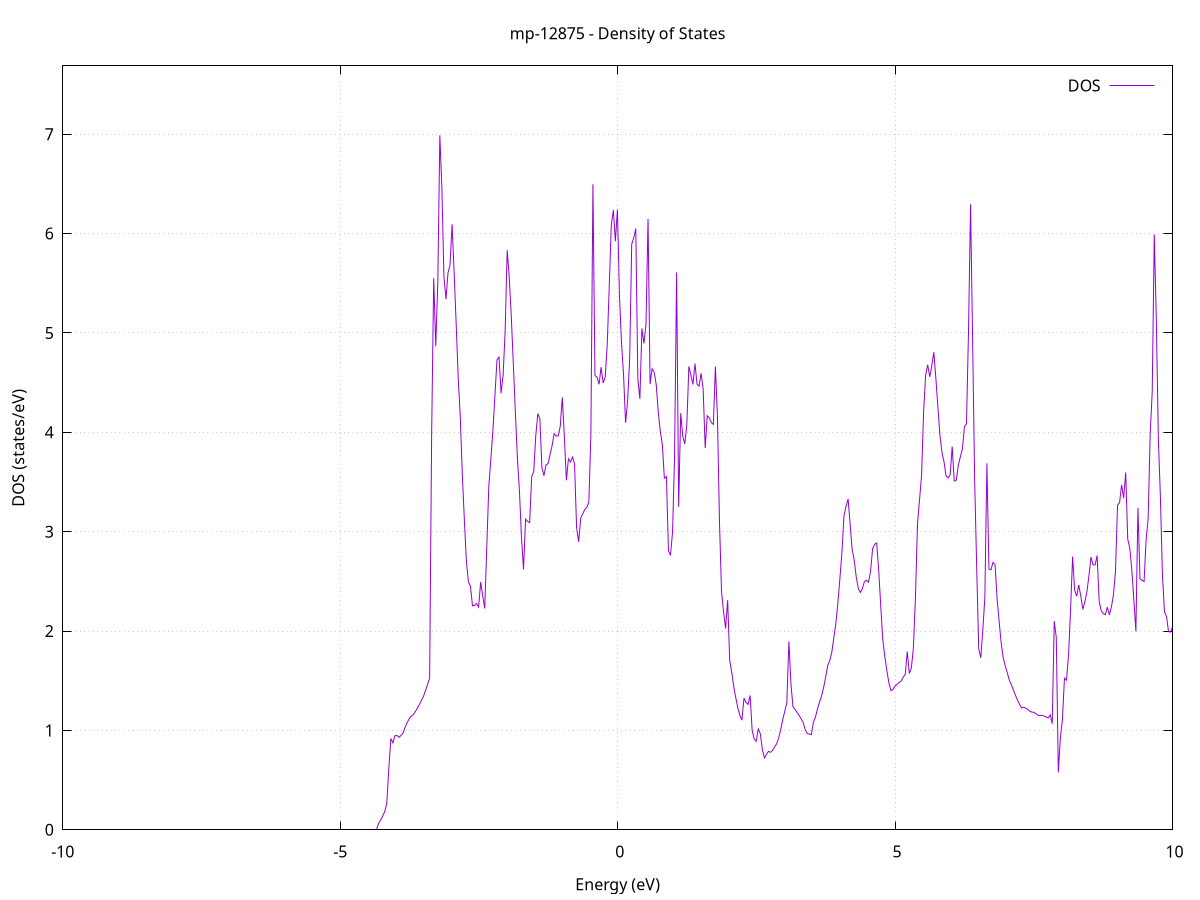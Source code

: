 set title 'mp-12875 - Density of States'
set xlabel 'Energy (eV)'
set ylabel 'DOS (states/eV)'
set grid
set xrange [-10:10]
set yrange [0:7.688]
set xzeroaxis lt -1
set terminal png size 800,600
set output 'mp-12875_dos_gnuplot.png'
plot '-' using 1:2 with lines title 'DOS'
-41.428600 0.000000
-41.391800 0.000000
-41.355100 0.000000
-41.318300 0.000000
-41.281500 0.000000
-41.244700 0.000000
-41.207900 0.000000
-41.171100 0.000000
-41.134300 0.000000
-41.097500 0.000000
-41.060700 0.000000
-41.024000 0.000000
-40.987200 0.000000
-40.950400 0.000000
-40.913600 0.000000
-40.876800 0.000000
-40.840000 0.000000
-40.803200 0.000000
-40.766400 0.000000
-40.729600 0.000000
-40.692900 0.000000
-40.656100 0.000000
-40.619300 0.000000
-40.582500 0.000000
-40.545700 0.000000
-40.508900 0.000000
-40.472100 0.000000
-40.435300 0.000000
-40.398500 0.000000
-40.361700 0.000000
-40.325000 0.000000
-40.288200 0.000000
-40.251400 0.000000
-40.214600 0.000000
-40.177800 0.000000
-40.141000 0.000000
-40.104200 0.000000
-40.067400 0.000000
-40.030600 0.000000
-39.993900 0.000000
-39.957100 0.000000
-39.920300 0.000000
-39.883500 0.000000
-39.846700 0.000000
-39.809900 0.000000
-39.773100 0.000000
-39.736300 0.000000
-39.699500 0.000000
-39.662800 0.000000
-39.626000 0.000000
-39.589200 0.000000
-39.552400 0.000000
-39.515600 0.000000
-39.478800 0.000000
-39.442000 0.000000
-39.405200 0.000000
-39.368400 0.000000
-39.331700 0.000000
-39.294900 0.000000
-39.258100 0.000000
-39.221300 0.000000
-39.184500 0.000000
-39.147700 0.000000
-39.110900 0.000000
-39.074100 0.000000
-39.037300 0.000000
-39.000600 0.000000
-38.963800 0.000000
-38.927000 0.000000
-38.890200 0.000000
-38.853400 0.000000
-38.816600 0.000000
-38.779800 0.000000
-38.743000 0.000000
-38.706200 0.000000
-38.669400 0.000000
-38.632700 0.000000
-38.595900 0.000000
-38.559100 0.000000
-38.522300 0.000000
-38.485500 0.000000
-38.448700 0.000000
-38.411900 0.000000
-38.375100 0.000000
-38.338300 0.000000
-38.301600 0.000000
-38.264800 0.000000
-38.228000 0.000000
-38.191200 0.000000
-38.154400 0.000000
-38.117600 0.000000
-38.080800 10.904700
-38.044000 10.904400
-38.007200 5.776800
-37.970500 5.776700
-37.933700 4.418200
-37.896900 38.296400
-37.860100 68.643000
-37.823300 76.030000
-37.786500 85.329800
-37.749700 6.053300
-37.712900 3.620000
-37.676100 3.620000
-37.639400 3.620000
-37.602600 4.024400
-37.565800 4.024400
-37.529000 4.024400
-37.492200 5.344200
-37.455400 5.344200
-37.418600 7.036100
-37.381800 9.952100
-37.345000 0.000000
-37.308200 0.000000
-37.271500 0.000000
-37.234700 0.000000
-37.197900 0.000000
-37.161100 0.000000
-37.124300 0.000000
-37.087500 0.000000
-37.050700 0.000000
-37.013900 0.000000
-36.977100 0.000000
-36.940400 0.000000
-36.903600 0.000000
-36.866800 0.000000
-36.830000 0.000000
-36.793200 0.000000
-36.756400 0.000000
-36.719600 0.000000
-36.682800 0.000000
-36.646000 0.000000
-36.609300 0.000000
-36.572500 0.000000
-36.535700 0.000000
-36.498900 0.000000
-36.462100 0.000000
-36.425300 0.000000
-36.388500 0.000000
-36.351700 0.000000
-36.314900 0.000000
-36.278200 0.000000
-36.241400 0.000000
-36.204600 0.000000
-36.167800 0.000000
-36.131000 0.000000
-36.094200 0.000000
-36.057400 0.000000
-36.020600 0.000000
-35.983800 0.000000
-35.947000 0.000000
-35.910300 0.000000
-35.873500 0.000000
-35.836700 0.000000
-35.799900 0.000000
-35.763100 0.000000
-35.726300 0.000000
-35.689500 0.000000
-35.652700 0.000000
-35.615900 0.000000
-35.579200 0.000000
-35.542400 0.000000
-35.505600 0.000000
-35.468800 0.000000
-35.432000 0.000000
-35.395200 0.000000
-35.358400 0.000000
-35.321600 0.000000
-35.284800 0.000000
-35.248100 0.000000
-35.211300 0.000000
-35.174500 0.000000
-35.137700 0.000000
-35.100900 0.000000
-35.064100 0.000000
-35.027300 0.000000
-34.990500 0.000000
-34.953700 0.000000
-34.917000 0.000000
-34.880200 0.000000
-34.843400 0.000000
-34.806600 0.000000
-34.769800 0.000000
-34.733000 0.000000
-34.696200 0.000000
-34.659400 0.000000
-34.622600 0.000000
-34.585800 0.000000
-34.549100 0.000000
-34.512300 0.000000
-34.475500 0.000000
-34.438700 0.000000
-34.401900 0.000000
-34.365100 0.000000
-34.328300 0.000000
-34.291500 0.000000
-34.254700 0.000000
-34.218000 0.000000
-34.181200 0.000000
-34.144400 0.000000
-34.107600 0.000000
-34.070800 0.000000
-34.034000 0.000000
-33.997200 0.000000
-33.960400 0.000000
-33.923600 0.000000
-33.886900 0.000000
-33.850100 0.000000
-33.813300 0.000000
-33.776500 0.000000
-33.739700 0.000000
-33.702900 0.000000
-33.666100 0.000000
-33.629300 0.000000
-33.592500 0.000000
-33.555800 0.000000
-33.519000 0.000000
-33.482200 0.000000
-33.445400 0.000000
-33.408600 0.000000
-33.371800 0.000000
-33.335000 0.000000
-33.298200 0.000000
-33.261400 0.000000
-33.224600 0.000000
-33.187900 0.000000
-33.151100 0.000000
-33.114300 0.000000
-33.077500 0.000000
-33.040700 0.000000
-33.003900 0.000000
-32.967100 0.000000
-32.930300 0.000000
-32.893500 0.000000
-32.856800 0.000000
-32.820000 0.000000
-32.783200 0.000000
-32.746400 0.000000
-32.709600 0.000000
-32.672800 0.000000
-32.636000 0.000000
-32.599200 0.000000
-32.562400 0.000000
-32.525700 0.000000
-32.488900 0.000000
-32.452100 0.000000
-32.415300 0.000000
-32.378500 0.000000
-32.341700 0.000000
-32.304900 0.000000
-32.268100 0.000000
-32.231300 0.000000
-32.194600 0.000000
-32.157800 0.000000
-32.121000 0.000000
-32.084200 0.000000
-32.047400 0.000000
-32.010600 0.000000
-31.973800 0.000000
-31.937000 0.000000
-31.900200 0.000000
-31.863500 0.000000
-31.826700 0.000000
-31.789900 0.000000
-31.753100 0.000000
-31.716300 0.000000
-31.679500 0.000000
-31.642700 0.000000
-31.605900 0.000000
-31.569100 0.000000
-31.532300 0.000000
-31.495600 0.000000
-31.458800 0.000000
-31.422000 0.000000
-31.385200 0.000000
-31.348400 0.000000
-31.311600 0.000000
-31.274800 0.000000
-31.238000 0.000000
-31.201200 0.000000
-31.164500 0.000000
-31.127700 0.000000
-31.090900 0.000000
-31.054100 0.000000
-31.017300 0.000000
-30.980500 0.000000
-30.943700 0.000000
-30.906900 0.000000
-30.870100 0.000000
-30.833400 0.000000
-30.796600 0.000000
-30.759800 0.000000
-30.723000 0.000000
-30.686200 0.000000
-30.649400 0.000000
-30.612600 0.000000
-30.575800 0.000000
-30.539000 0.000000
-30.502300 0.000000
-30.465500 0.000000
-30.428700 0.000000
-30.391900 0.000000
-30.355100 0.000000
-30.318300 0.000000
-30.281500 0.000000
-30.244700 0.000000
-30.207900 0.000000
-30.171100 0.000000
-30.134400 0.000000
-30.097600 0.000000
-30.060800 0.000000
-30.024000 0.000000
-29.987200 0.000000
-29.950400 0.000000
-29.913600 0.000000
-29.876800 0.000000
-29.840000 0.000000
-29.803300 0.000000
-29.766500 0.000000
-29.729700 0.000000
-29.692900 0.000000
-29.656100 0.000000
-29.619300 0.000000
-29.582500 0.000000
-29.545700 0.000000
-29.508900 0.000000
-29.472200 0.000000
-29.435400 0.000000
-29.398600 0.000000
-29.361800 0.000000
-29.325000 0.000000
-29.288200 0.000000
-29.251400 0.000000
-29.214600 0.000000
-29.177800 0.000000
-29.141100 0.000000
-29.104300 0.000000
-29.067500 0.000000
-29.030700 0.000000
-28.993900 0.000000
-28.957100 0.000000
-28.920300 0.000000
-28.883500 0.000000
-28.846700 0.000000
-28.809900 0.000000
-28.773200 0.000000
-28.736400 0.000000
-28.699600 0.000000
-28.662800 0.000000
-28.626000 0.000000
-28.589200 0.000000
-28.552400 0.000000
-28.515600 0.000000
-28.478800 0.000000
-28.442100 0.000000
-28.405300 0.000000
-28.368500 0.000000
-28.331700 0.000000
-28.294900 0.000000
-28.258100 0.000000
-28.221300 0.000000
-28.184500 0.000000
-28.147700 0.000000
-28.111000 0.000000
-28.074200 0.000000
-28.037400 0.000000
-28.000600 0.000000
-27.963800 0.000000
-27.927000 0.000000
-27.890200 0.000000
-27.853400 0.000000
-27.816600 0.000000
-27.779900 0.000000
-27.743100 0.000000
-27.706300 0.000000
-27.669500 0.000000
-27.632700 0.000000
-27.595900 0.000000
-27.559100 0.000000
-27.522300 0.000000
-27.485500 0.000000
-27.448700 0.000000
-27.412000 0.000000
-27.375200 0.000000
-27.338400 0.000000
-27.301600 0.000000
-27.264800 0.000000
-27.228000 0.000000
-27.191200 0.000000
-27.154400 0.000000
-27.117600 0.000000
-27.080900 0.000000
-27.044100 0.000000
-27.007300 0.000000
-26.970500 0.000000
-26.933700 0.000000
-26.896900 0.000000
-26.860100 0.000000
-26.823300 0.000000
-26.786500 0.000000
-26.749800 0.000000
-26.713000 0.000000
-26.676200 0.000000
-26.639400 0.000000
-26.602600 0.000000
-26.565800 0.000000
-26.529000 0.000000
-26.492200 0.000000
-26.455400 0.000000
-26.418700 0.000000
-26.381900 0.000000
-26.345100 0.000000
-26.308300 0.000000
-26.271500 0.000000
-26.234700 0.000000
-26.197900 0.000000
-26.161100 0.000000
-26.124300 0.000000
-26.087500 0.000000
-26.050800 0.000000
-26.014000 0.000000
-25.977200 0.000000
-25.940400 0.000000
-25.903600 0.000000
-25.866800 0.000000
-25.830000 0.000000
-25.793200 0.000000
-25.756400 0.000000
-25.719700 0.000000
-25.682900 0.000000
-25.646100 0.000000
-25.609300 0.000000
-25.572500 0.000000
-25.535700 0.000000
-25.498900 0.000000
-25.462100 0.000000
-25.425300 0.000000
-25.388600 0.000000
-25.351800 0.000000
-25.315000 0.000000
-25.278200 0.000000
-25.241400 0.000000
-25.204600 0.000000
-25.167800 0.000000
-25.131000 0.000000
-25.094200 0.000000
-25.057500 0.000000
-25.020700 0.000000
-24.983900 0.000000
-24.947100 0.000000
-24.910300 0.000000
-24.873500 0.000000
-24.836700 0.000000
-24.799900 0.000000
-24.763100 0.000000
-24.726400 0.000000
-24.689600 0.000000
-24.652800 0.000000
-24.616000 0.000000
-24.579200 0.000000
-24.542400 0.000000
-24.505600 0.000000
-24.468800 0.000000
-24.432000 0.000000
-24.395200 0.000000
-24.358500 0.000000
-24.321700 0.000000
-24.284900 0.000000
-24.248100 0.000000
-24.211300 0.000000
-24.174500 0.000000
-24.137700 0.000000
-24.100900 0.000000
-24.064100 0.000000
-24.027400 0.000000
-23.990600 0.000000
-23.953800 0.000000
-23.917000 0.000000
-23.880200 0.000000
-23.843400 0.000000
-23.806600 0.000000
-23.769800 0.000000
-23.733000 0.000000
-23.696300 0.000000
-23.659500 0.000000
-23.622700 0.000000
-23.585900 0.000000
-23.549100 0.000000
-23.512300 0.000000
-23.475500 0.000000
-23.438700 0.000000
-23.401900 0.000000
-23.365200 0.000000
-23.328400 0.000000
-23.291600 0.000000
-23.254800 0.000000
-23.218000 0.000000
-23.181200 0.000000
-23.144400 0.000000
-23.107600 0.000000
-23.070800 0.000000
-23.034000 0.000000
-22.997300 0.000000
-22.960500 0.000000
-22.923700 0.000000
-22.886900 0.000000
-22.850100 0.000000
-22.813300 0.000000
-22.776500 0.000000
-22.739700 0.000000
-22.702900 0.000000
-22.666200 0.000000
-22.629400 0.000000
-22.592600 0.000000
-22.555800 0.000000
-22.519000 0.000000
-22.482200 0.000000
-22.445400 0.000000
-22.408600 0.000000
-22.371800 0.000000
-22.335100 0.000000
-22.298300 0.000000
-22.261500 0.000000
-22.224700 0.000000
-22.187900 0.000000
-22.151100 0.000000
-22.114300 0.000000
-22.077500 0.000000
-22.040700 0.000000
-22.004000 0.000000
-21.967200 0.000000
-21.930400 0.000000
-21.893600 0.000000
-21.856800 0.000000
-21.820000 0.000000
-21.783200 0.000000
-21.746400 0.000000
-21.709600 0.000000
-21.672800 0.000000
-21.636100 0.000000
-21.599300 0.000000
-21.562500 0.000000
-21.525700 0.000000
-21.488900 0.000000
-21.452100 0.000000
-21.415300 0.000000
-21.378500 0.000000
-21.341700 0.000000
-21.305000 0.000000
-21.268200 0.000000
-21.231400 0.000000
-21.194600 0.000000
-21.157800 0.000000
-21.121000 0.000000
-21.084200 0.000000
-21.047400 0.000000
-21.010600 0.000000
-20.973900 0.000000
-20.937100 0.000000
-20.900300 0.000000
-20.863500 0.000000
-20.826700 0.000000
-20.789900 0.000000
-20.753100 0.000000
-20.716300 0.000000
-20.679500 0.000000
-20.642800 0.000000
-20.606000 0.000000
-20.569200 0.000000
-20.532400 0.000000
-20.495600 0.000000
-20.458800 0.000000
-20.422000 0.000000
-20.385200 0.000000
-20.348400 0.000000
-20.311600 0.000000
-20.274900 0.000000
-20.238100 0.000000
-20.201300 0.000000
-20.164500 0.000000
-20.127700 0.000000
-20.090900 0.000000
-20.054100 0.000000
-20.017300 0.000000
-19.980500 0.000000
-19.943800 0.000000
-19.907000 0.000000
-19.870200 0.000000
-19.833400 0.000000
-19.796600 0.000000
-19.759800 0.000000
-19.723000 0.000000
-19.686200 0.000000
-19.649400 0.000000
-19.612700 0.000000
-19.575900 0.000000
-19.539100 0.000000
-19.502300 0.000000
-19.465500 0.000000
-19.428700 0.000000
-19.391900 0.000000
-19.355100 0.000000
-19.318300 0.000000
-19.281600 0.000000
-19.244800 0.000000
-19.208000 0.000000
-19.171200 0.000000
-19.134400 0.000000
-19.097600 0.000000
-19.060800 0.000000
-19.024000 0.000000
-18.987200 0.000000
-18.950400 0.000000
-18.913700 0.000000
-18.876900 0.000000
-18.840100 0.000000
-18.803300 0.000000
-18.766500 0.000000
-18.729700 0.000000
-18.692900 0.000000
-18.656100 0.000000
-18.619300 0.000000
-18.582600 0.000000
-18.545800 0.000000
-18.509000 0.000000
-18.472200 0.000000
-18.435400 0.000000
-18.398600 0.000000
-18.361800 0.000000
-18.325000 0.000000
-18.288200 0.000000
-18.251500 0.000000
-18.214700 0.000000
-18.177900 0.000000
-18.141100 0.000000
-18.104300 0.000000
-18.067500 0.000000
-18.030700 0.000000
-17.993900 0.000000
-17.957100 0.000000
-17.920400 0.000000
-17.883600 0.000000
-17.846800 0.000000
-17.810000 0.000000
-17.773200 0.000000
-17.736400 0.000000
-17.699600 0.000000
-17.662800 0.000000
-17.626000 0.000000
-17.589300 0.000000
-17.552500 0.000000
-17.515700 0.000000
-17.478900 0.000000
-17.442100 0.000000
-17.405300 0.000000
-17.368500 0.000000
-17.331700 0.000000
-17.294900 0.000000
-17.258100 0.000000
-17.221400 0.000000
-17.184600 0.000000
-17.147800 0.000000
-17.111000 0.000000
-17.074200 0.000000
-17.037400 0.000000
-17.000600 0.000000
-16.963800 0.000000
-16.927000 0.000000
-16.890300 0.000000
-16.853500 0.000000
-16.816700 0.000000
-16.779900 0.000000
-16.743100 0.000000
-16.706300 0.000000
-16.669500 0.000000
-16.632700 0.000000
-16.595900 0.000000
-16.559200 0.000000
-16.522400 0.000000
-16.485600 0.000000
-16.448800 0.000000
-16.412000 0.000000
-16.375200 0.000000
-16.338400 0.000000
-16.301600 0.000000
-16.264800 0.000000
-16.228100 0.000000
-16.191300 0.000000
-16.154500 0.000000
-16.117700 0.000000
-16.080900 0.000000
-16.044100 0.000000
-16.007300 0.000000
-15.970500 0.000000
-15.933700 0.000000
-15.896900 0.000000
-15.860200 0.000000
-15.823400 0.000000
-15.786600 0.123000
-15.749800 0.246600
-15.713000 0.334500
-15.676200 0.394200
-15.639400 0.459800
-15.602600 0.552900
-15.565800 0.614700
-15.529100 0.679000
-15.492300 0.750600
-15.455500 0.839200
-15.418700 0.949400
-15.381900 1.049200
-15.345100 1.182000
-15.308300 1.325400
-15.271500 1.529500
-15.234700 2.008500
-15.198000 2.159200
-15.161200 2.232200
-15.124400 2.049400
-15.087600 1.999600
-15.050800 2.031500
-15.014000 2.112400
-14.977200 2.219900
-14.940400 2.405700
-14.903600 2.679400
-14.866900 2.950800
-14.830100 3.283000
-14.793300 7.463400
-14.756500 7.924700
-14.719700 7.390800
-14.682900 7.800000
-14.646100 6.035400
-14.609300 5.474800
-14.572500 5.083200
-14.535700 5.064600
-14.499000 4.596300
-14.462200 4.440900
-14.425400 6.227900
-14.388600 6.131800
-14.351800 4.170500
-14.315000 3.638700
-14.278200 5.748200
-14.241400 9.567300
-14.204600 13.848100
-14.167900 12.576300
-14.131100 10.266600
-14.094300 8.914700
-14.057500 6.901100
-14.020700 4.986000
-13.983900 3.014100
-13.947100 2.865700
-13.910300 2.731300
-13.873500 2.684300
-13.836800 2.486500
-13.800000 2.463100
-13.763200 2.478000
-13.726400 1.955100
-13.689600 0.000000
-13.652800 0.000000
-13.616000 0.000000
-13.579200 0.000000
-13.542400 0.000000
-13.505700 0.000000
-13.468900 0.000000
-13.432100 0.000000
-13.395300 0.000000
-13.358500 0.000000
-13.321700 0.000000
-13.284900 0.000000
-13.248100 0.000000
-13.211300 0.000000
-13.174500 0.000000
-13.137800 0.000000
-13.101000 0.000000
-13.064200 0.000000
-13.027400 0.000000
-12.990600 0.000000
-12.953800 0.000000
-12.917000 0.000000
-12.880200 0.000000
-12.843400 0.000000
-12.806700 0.000000
-12.769900 0.000000
-12.733100 0.000000
-12.696300 0.000000
-12.659500 0.000000
-12.622700 0.000000
-12.585900 0.000000
-12.549100 0.000000
-12.512300 0.000000
-12.475600 0.000000
-12.438800 0.000000
-12.402000 0.000000
-12.365200 0.000000
-12.328400 0.000000
-12.291600 0.000000
-12.254800 0.000000
-12.218000 0.000000
-12.181200 0.000000
-12.144500 0.000000
-12.107700 0.000000
-12.070900 0.000000
-12.034100 0.000000
-11.997300 0.000000
-11.960500 0.000000
-11.923700 0.000000
-11.886900 0.000000
-11.850100 0.000000
-11.813300 0.000000
-11.776600 0.000000
-11.739800 0.000000
-11.703000 0.000000
-11.666200 0.000000
-11.629400 0.000000
-11.592600 0.000000
-11.555800 0.000000
-11.519000 0.000000
-11.482200 0.000000
-11.445500 0.000000
-11.408700 0.000000
-11.371900 0.000000
-11.335100 0.000000
-11.298300 0.000000
-11.261500 0.000000
-11.224700 0.000000
-11.187900 0.000000
-11.151100 0.000000
-11.114400 0.000000
-11.077600 0.000000
-11.040800 0.000000
-11.004000 0.000000
-10.967200 0.000000
-10.930400 0.000000
-10.893600 0.000000
-10.856800 0.000000
-10.820000 0.000000
-10.783300 0.000000
-10.746500 0.000000
-10.709700 0.000000
-10.672900 0.000000
-10.636100 0.000000
-10.599300 0.000000
-10.562500 0.000000
-10.525700 0.000000
-10.488900 0.000000
-10.452200 0.000000
-10.415400 0.000000
-10.378600 0.000000
-10.341800 0.000000
-10.305000 0.000000
-10.268200 0.000000
-10.231400 0.000000
-10.194600 0.000000
-10.157800 0.000000
-10.121000 0.000000
-10.084300 0.000000
-10.047500 0.000000
-10.010700 0.000000
-9.973900 0.000000
-9.937100 0.000000
-9.900300 0.000000
-9.863500 0.000000
-9.826700 0.000000
-9.789900 0.000000
-9.753200 0.000000
-9.716400 0.000000
-9.679600 0.000000
-9.642800 0.000000
-9.606000 0.000000
-9.569200 0.000000
-9.532400 0.000000
-9.495600 0.000000
-9.458800 0.000000
-9.422100 0.000000
-9.385300 0.000000
-9.348500 0.000000
-9.311700 0.000000
-9.274900 0.000000
-9.238100 0.000000
-9.201300 0.000000
-9.164500 0.000000
-9.127700 0.000000
-9.091000 0.000000
-9.054200 0.000000
-9.017400 0.000000
-8.980600 0.000000
-8.943800 0.000000
-8.907000 0.000000
-8.870200 0.000000
-8.833400 0.000000
-8.796600 0.000000
-8.759800 0.000000
-8.723100 0.000000
-8.686300 0.000000
-8.649500 0.000000
-8.612700 0.000000
-8.575900 0.000000
-8.539100 0.000000
-8.502300 0.000000
-8.465500 0.000000
-8.428700 0.000000
-8.392000 0.000000
-8.355200 0.000000
-8.318400 0.000000
-8.281600 0.000000
-8.244800 0.000000
-8.208000 0.000000
-8.171200 0.000000
-8.134400 0.000000
-8.097600 0.000000
-8.060900 0.000000
-8.024100 0.000000
-7.987300 0.000000
-7.950500 0.000000
-7.913700 0.000000
-7.876900 0.000000
-7.840100 0.000000
-7.803300 0.000000
-7.766500 0.000000
-7.729800 0.000000
-7.693000 0.000000
-7.656200 0.000000
-7.619400 0.000000
-7.582600 0.000000
-7.545800 0.000000
-7.509000 0.000000
-7.472200 0.000000
-7.435400 0.000000
-7.398600 0.000000
-7.361900 0.000000
-7.325100 0.000000
-7.288300 0.000000
-7.251500 0.000000
-7.214700 0.000000
-7.177900 0.000000
-7.141100 0.000000
-7.104300 0.000000
-7.067500 0.000000
-7.030800 0.000000
-6.994000 0.000000
-6.957200 0.000000
-6.920400 0.000000
-6.883600 0.000000
-6.846800 0.000000
-6.810000 0.000000
-6.773200 0.000000
-6.736400 0.000000
-6.699700 0.000000
-6.662900 0.000000
-6.626100 0.000000
-6.589300 0.000000
-6.552500 0.000000
-6.515700 0.000000
-6.478900 0.000000
-6.442100 0.000000
-6.405300 0.000000
-6.368600 0.000000
-6.331800 0.000000
-6.295000 0.000000
-6.258200 0.000000
-6.221400 0.000000
-6.184600 0.000000
-6.147800 0.000000
-6.111000 0.000000
-6.074200 0.000000
-6.037400 0.000000
-6.000700 0.000000
-5.963900 0.000000
-5.927100 0.000000
-5.890300 0.000000
-5.853500 0.000000
-5.816700 0.000000
-5.779900 0.000000
-5.743100 0.000000
-5.706300 0.000000
-5.669600 0.000000
-5.632800 0.000000
-5.596000 0.000000
-5.559200 0.000000
-5.522400 0.000000
-5.485600 0.000000
-5.448800 0.000000
-5.412000 0.000000
-5.375200 0.000000
-5.338500 0.000000
-5.301700 0.000000
-5.264900 0.000000
-5.228100 0.000000
-5.191300 0.000000
-5.154500 0.000000
-5.117700 0.000000
-5.080900 0.000000
-5.044100 0.000000
-5.007400 0.000000
-4.970600 0.000000
-4.933800 0.000000
-4.897000 0.000000
-4.860200 0.000000
-4.823400 0.000000
-4.786600 0.000000
-4.749800 0.000000
-4.713000 0.000000
-4.676300 0.000000
-4.639500 0.000000
-4.602700 0.000000
-4.565900 0.000000
-4.529100 0.000000
-4.492300 0.000000
-4.455500 0.000000
-4.418700 0.000000
-4.381900 0.000000
-4.345100 0.000000
-4.308400 0.064400
-4.271600 0.098000
-4.234800 0.137600
-4.198000 0.183100
-4.161200 0.263600
-4.124400 0.613900
-4.087600 0.919300
-4.050800 0.874500
-4.014000 0.946600
-3.977300 0.948700
-3.940500 0.930500
-3.903700 0.950000
-3.866900 0.974200
-3.830100 1.033500
-3.793300 1.078600
-3.756500 1.118200
-3.719700 1.143800
-3.682900 1.158700
-3.646200 1.190600
-3.609400 1.222900
-3.572600 1.262100
-3.535800 1.302300
-3.499000 1.343600
-3.462200 1.401800
-3.425400 1.463800
-3.388600 1.525200
-3.351800 3.998800
-3.315100 5.550600
-3.278300 4.866300
-3.241500 5.499800
-3.204700 6.989500
-3.167900 6.457700
-3.131100 5.568900
-3.094300 5.338700
-3.057500 5.604700
-3.020700 5.686000
-2.983900 6.093500
-2.947200 5.608800
-2.910400 5.092500
-2.873600 4.547600
-2.836800 4.163300
-2.800000 3.584300
-2.763200 3.124600
-2.726400 2.701800
-2.689600 2.496400
-2.652800 2.451000
-2.616100 2.254100
-2.579300 2.257000
-2.542500 2.277300
-2.505700 2.241200
-2.468900 2.492900
-2.432100 2.356800
-2.395300 2.227400
-2.358500 2.851600
-2.321700 3.458800
-2.285000 3.732500
-2.248200 4.017700
-2.211400 4.371500
-2.174600 4.729700
-2.137800 4.756600
-2.101000 4.393100
-2.064200 4.574700
-2.027400 5.019900
-1.990600 5.832200
-1.953900 5.558700
-1.917100 5.172200
-1.880300 4.689000
-1.843500 4.204000
-1.806700 3.742000
-1.769900 3.408200
-1.733100 2.940000
-1.696300 2.620900
-1.659500 3.126300
-1.622700 3.101900
-1.586000 3.091100
-1.549200 3.552300
-1.512400 3.604600
-1.475600 3.965900
-1.438800 4.189000
-1.402000 4.134800
-1.365200 3.646500
-1.328400 3.562900
-1.291600 3.671300
-1.254900 3.685300
-1.218100 3.775100
-1.181300 3.866300
-1.144500 3.986800
-1.107700 3.962900
-1.070900 3.963500
-1.034100 4.062600
-0.997300 4.351100
-0.960500 3.956800
-0.923800 3.516400
-0.887000 3.733900
-0.850200 3.701000
-0.813400 3.751200
-0.776600 3.682900
-0.739800 3.039900
-0.703000 2.897800
-0.666200 3.135200
-0.629400 3.178800
-0.592700 3.223300
-0.555900 3.244300
-0.519100 3.298400
-0.482300 3.982000
-0.445500 6.496500
-0.408700 4.572500
-0.371900 4.552900
-0.335100 4.483800
-0.298300 4.655700
-0.261500 4.496500
-0.224800 4.553800
-0.188000 4.875400
-0.151200 5.474500
-0.114400 6.084200
-0.077600 6.237500
-0.040800 5.923100
-0.004000 6.242400
0.032800 5.375100
0.069600 4.898100
0.106300 4.581900
0.143100 4.095800
0.179900 4.318200
0.216700 4.741500
0.253500 5.894300
0.290300 5.957500
0.327100 6.050400
0.363900 4.537900
0.400700 4.336700
0.437400 5.045400
0.474200 4.895000
0.511000 5.088200
0.547800 6.147300
0.584600 4.485100
0.621400 4.640000
0.658200 4.603800
0.695000 4.481100
0.731800 4.205500
0.768500 4.012100
0.805300 3.878800
0.842100 3.539100
0.878900 3.554500
0.915700 2.809800
0.952500 2.762200
0.989300 2.995100
1.026100 3.761700
1.062900 5.609200
1.099700 3.251000
1.136400 4.192800
1.173200 3.963000
1.210000 3.882100
1.246800 4.078100
1.283600 4.663700
1.320400 4.575600
1.357200 4.482000
1.394000 4.692300
1.430800 4.484400
1.467500 4.464400
1.504300 4.594000
1.541100 4.434500
1.577900 3.842700
1.614700 4.166900
1.651500 4.146400
1.688300 4.097800
1.725100 4.079100
1.761900 4.660900
1.798600 4.158300
1.835400 3.097900
1.872200 2.397000
1.909000 2.192600
1.945800 2.025300
1.982600 2.311700
2.019400 1.705900
2.056200 1.586100
2.093000 1.438300
2.129700 1.326900
2.166500 1.223800
2.203300 1.151900
2.240100 1.102900
2.276900 1.325000
2.313700 1.280500
2.350500 1.262100
2.387300 1.351600
2.424100 0.999900
2.460800 0.913300
2.497600 0.890800
2.534400 1.015100
2.571200 0.967300
2.608000 0.809900
2.644800 0.723500
2.681600 0.758500
2.718400 0.789600
2.755200 0.779200
2.792000 0.797000
2.828700 0.833000
2.865500 0.865300
2.902300 0.922800
2.939100 1.009500
2.975900 1.109300
3.012700 1.193600
3.049500 1.281600
3.086300 1.896100
3.123100 1.470400
3.159800 1.237200
3.196600 1.212000
3.233400 1.181600
3.270200 1.151100
3.307000 1.116200
3.343800 1.079500
3.380600 1.006500
3.417400 0.969200
3.454200 0.963100
3.490900 0.957200
3.527700 1.082200
3.564500 1.133500
3.601300 1.215800
3.638100 1.284300
3.674900 1.346200
3.711700 1.430900
3.748500 1.533700
3.785300 1.653100
3.822000 1.700000
3.858800 1.784400
3.895600 1.929800
3.932400 2.075300
3.969200 2.284100
4.006000 2.531200
4.042800 2.797000
4.079600 3.163000
4.116400 3.255200
4.153200 3.328500
4.189900 3.079000
4.226700 2.818400
4.263500 2.714600
4.300300 2.543400
4.337100 2.428200
4.373900 2.388300
4.410700 2.426400
4.447500 2.498600
4.484300 2.511100
4.521000 2.492500
4.557800 2.598000
4.594600 2.827000
4.631400 2.873000
4.668200 2.886300
4.705000 2.609200
4.741800 2.253900
4.778600 1.910800
4.815400 1.743300
4.852100 1.598600
4.888900 1.478700
4.925700 1.399600
4.962500 1.413000
4.999300 1.447900
5.036100 1.462700
5.072900 1.484100
5.109700 1.496900
5.146500 1.538300
5.183200 1.563200
5.220000 1.794500
5.256800 1.572300
5.293600 1.629100
5.330400 1.832400
5.367200 2.341700
5.404000 3.074300
5.440800 3.321000
5.477600 3.565200
5.514400 4.209500
5.551100 4.574200
5.587900 4.680400
5.624700 4.558600
5.661500 4.669400
5.698300 4.806400
5.735100 4.546200
5.771900 4.251000
5.808700 3.970100
5.845500 3.795900
5.882200 3.703400
5.919000 3.559800
5.955800 3.541400
5.992600 3.573200
6.029400 3.856200
6.066200 3.509200
6.103000 3.518900
6.139800 3.667000
6.176600 3.754100
6.213300 3.831000
6.250100 4.056900
6.286900 4.084600
6.323700 5.022500
6.360500 6.295100
6.397300 4.934900
6.434100 3.527500
6.470900 2.643800
6.507700 1.821100
6.544400 1.730300
6.581200 2.008400
6.618000 2.334300
6.654800 3.688400
6.691600 2.624500
6.728400 2.616500
6.765200 2.692000
6.802000 2.668000
6.838800 2.323300
6.875600 2.098400
6.912300 1.877900
6.949100 1.731500
6.985900 1.647500
7.022700 1.580300
7.059500 1.504100
7.096300 1.459700
7.133100 1.405500
7.169900 1.353600
7.206700 1.304300
7.243400 1.262400
7.280200 1.226900
7.317000 1.232700
7.353800 1.224600
7.390600 1.211500
7.427400 1.193500
7.464200 1.184000
7.501000 1.183500
7.537800 1.168400
7.574500 1.152700
7.611300 1.149000
7.648100 1.152100
7.684900 1.144600
7.721700 1.135100
7.758500 1.125400
7.795300 1.156900
7.832100 1.067100
7.868900 2.098700
7.905600 1.934700
7.942400 0.577600
7.979200 0.928700
8.016000 1.107400
8.052800 1.525300
8.089600 1.506100
8.126400 1.757600
8.163200 2.219200
8.200000 2.750000
8.236800 2.408400
8.273500 2.350700
8.310300 2.464600
8.347100 2.351700
8.383900 2.218700
8.420700 2.293400
8.457500 2.395900
8.494300 2.557000
8.531100 2.744800
8.567900 2.667600
8.604600 2.664400
8.641400 2.759600
8.678200 2.297900
8.715000 2.206400
8.751800 2.175400
8.788600 2.164700
8.825400 2.240400
8.862200 2.162400
8.899000 2.242500
8.935700 2.365300
8.972500 2.598200
9.009300 3.266500
9.046100 3.292400
9.082900 3.470600
9.119700 3.338100
9.156500 3.596700
9.193300 2.924000
9.230100 2.837400
9.266800 2.613900
9.303600 2.312200
9.340400 1.997600
9.377200 3.240300
9.414000 2.523800
9.450800 2.511600
9.487600 2.498200
9.524400 2.920400
9.561200 3.132000
9.597900 3.983500
9.634700 4.409500
9.671500 5.991500
9.708300 5.137600
9.745100 3.933100
9.781900 3.349900
9.818700 2.568200
9.855500 2.192600
9.892300 2.145900
9.929100 1.993700
9.965800 1.989800
10.002600 2.045700
10.039400 1.929100
10.076200 1.760800
10.113000 1.708000
10.149800 1.605400
10.186600 1.589200
10.223400 1.598400
10.260200 1.573700
10.296900 1.565800
10.333700 1.568000
10.370500 1.557900
10.407300 1.585800
10.444100 1.531500
10.480900 1.498300
10.517700 1.463400
10.554500 1.425900
10.591300 1.394500
10.628000 1.356000
10.664800 1.325000
10.701600 1.289400
10.738400 1.265200
10.775200 1.247700
10.812000 1.221100
10.848800 1.189300
10.885600 1.159800
10.922400 1.129100
10.959100 1.112200
10.995900 1.097100
11.032700 1.085000
11.069500 1.074300
11.106300 1.064500
11.143100 1.055600
11.179900 1.043400
11.216700 1.031200
11.253500 1.025100
11.290300 1.020500
11.327000 1.017700
11.363800 1.017900
11.400600 1.025400
11.437400 1.034600
11.474200 1.041000
11.511000 1.090400
11.547800 1.123800
11.584600 1.116900
11.621400 1.153600
11.658100 1.211500
11.694900 1.387800
11.731700 1.733600
11.768500 1.907700
11.805300 2.100200
11.842100 2.278300
11.878900 2.257100
11.915700 1.897900
11.952500 1.634200
11.989200 1.612100
12.026000 1.660100
12.062800 1.733200
12.099600 1.813600
12.136400 1.511300
12.173200 1.178000
12.210000 0.922500
12.246800 0.821700
12.283600 0.755700
12.320300 0.735400
12.357100 0.589900
12.393900 0.576900
12.430700 0.564300
12.467500 0.558000
12.504300 0.552100
12.541100 0.548600
12.577900 0.598100
12.614700 0.604100
12.651500 0.614300
12.688200 0.625800
12.725000 0.638500
12.761800 0.652200
12.798600 0.664500
12.835400 0.670200
12.872200 0.682100
12.909000 0.694500
12.945800 0.707400
12.982600 0.720400
13.019300 0.735200
13.056100 0.751500
13.092900 0.772000
13.129700 0.792200
13.166500 0.812700
13.203300 0.830900
13.240100 0.848900
13.276900 0.867200
13.313700 0.890000
13.350400 0.918500
13.387200 0.944300
13.424000 0.973000
13.460800 0.999900
13.497600 1.035900
13.534400 1.058900
13.571200 1.121000
13.608000 1.160400
13.644800 1.204900
13.681500 1.270300
13.718300 1.323300
13.755100 1.364700
13.791900 1.403500
13.828700 1.462500
13.865500 1.502900
13.902300 1.551800
13.939100 1.919000
13.975900 2.031400
14.012700 2.081100
14.049400 2.093900
14.086200 2.134000
14.123000 2.189000
14.159800 1.946700
14.196600 1.934900
14.233400 1.801900
14.270200 1.800900
14.307000 1.701000
14.343800 1.805900
14.380500 1.953100
14.417300 1.763000
14.454100 1.889500
14.490900 2.210500
14.527700 2.216600
14.564500 2.117100
14.601300 1.969200
14.638100 1.982000
14.674900 2.076100
14.711600 2.186400
14.748400 2.193200
14.785200 1.985400
14.822000 2.022600
14.858800 2.001200
14.895600 2.017100
14.932400 2.041000
14.969200 2.059900
15.006000 2.107400
15.042700 1.993100
15.079500 1.964400
15.116300 1.963200
15.153100 1.965200
15.189900 1.968800
15.226700 1.973400
15.263500 1.973400
15.300300 1.959100
15.337100 1.953300
15.373900 1.952700
15.410600 1.948200
15.447400 1.940900
15.484200 1.942500
15.521000 1.933700
15.557800 1.923000
15.594600 1.896300
15.631400 1.894900
15.668200 1.893400
15.705000 1.893300
15.741700 1.901800
15.778500 1.927200
15.815300 1.918500
15.852100 1.907500
15.888900 1.893400
15.925700 1.900900
15.962500 1.911000
15.999300 1.919700
16.036100 1.930000
16.072800 1.948400
16.109600 1.940600
16.146400 1.934100
16.183200 1.909700
16.220000 1.885500
16.256800 1.880100
16.293600 1.867100
16.330400 1.920000
16.367200 1.973600
16.403900 2.026400
16.440700 1.888400
16.477500 1.811800
16.514300 1.740100
16.551100 1.699700
16.587900 1.655600
16.624700 1.616100
16.661500 1.552600
16.698300 2.628600
16.735000 2.364600
16.771800 2.147600
16.808600 1.915400
16.845400 1.775500
16.882200 1.600700
16.919000 1.580300
16.955800 1.611100
16.992600 1.654100
17.029400 1.743300
17.066200 1.818000
17.102900 2.068300
17.139700 1.727200
17.176500 1.769800
17.213300 1.871400
17.250100 2.122100
17.286900 2.039200
17.323700 2.063200
17.360500 1.952400
17.397300 2.019200
17.434000 1.988200
17.470800 1.989800
17.507600 1.944800
17.544400 1.810000
17.581200 1.667600
17.618000 1.693600
17.654800 1.776800
17.691600 1.665200
17.728400 1.670300
17.765100 1.672100
17.801900 1.688100
17.838700 1.712100
17.875500 1.723600
17.912300 1.793700
17.949100 1.875000
17.985900 1.937000
18.022700 2.070000
18.059500 2.139100
18.096200 2.370600
18.133000 2.565900
18.169800 2.254900
18.206600 2.291200
18.243400 2.478500
18.280200 2.728000
18.317000 3.436000
18.353800 2.691800
18.390600 2.419100
18.427400 2.152700
18.464100 2.062500
18.500900 2.182800
18.537700 2.333400
18.574500 2.568000
18.611300 3.564300
18.648100 2.973500
18.684900 3.223500
18.721700 2.835000
18.758500 2.643200
18.795200 2.551400
18.832000 2.599800
18.868800 2.646500
18.905600 2.793200
18.942400 2.824700
18.979200 2.819900
19.016000 2.881300
19.052800 2.903900
19.089600 2.936300
19.126300 2.995800
19.163100 2.900100
19.199900 2.646400
19.236700 2.412800
19.273500 2.437300
19.310300 2.516000
19.347100 2.604500
19.383900 2.704700
19.420700 2.854700
19.457400 3.811500
19.494200 3.069200
19.531000 3.016600
19.567800 2.818300
19.604600 2.707900
19.641400 2.506900
19.678200 2.100800
19.715000 1.924100
19.751800 1.843000
19.788600 1.820200
19.825300 1.789400
19.862100 1.684600
19.898900 1.644100
19.935700 1.813200
19.972500 1.953400
20.009300 2.274200
20.046100 2.339000
20.082900 2.803100
20.119700 2.534600
20.156400 2.780600
20.193200 3.063900
20.230000 3.217300
20.266800 2.845200
20.303600 2.686200
20.340400 2.767200
20.377200 2.779100
20.414000 2.712600
20.450800 2.647500
20.487500 2.716800
20.524300 2.324300
20.561100 2.212100
20.597900 2.141300
20.634700 2.151600
20.671500 2.182800
20.708300 2.138500
20.745100 2.093000
20.781900 2.123100
20.818600 1.972100
20.855400 2.092900
20.892200 2.199600
20.929000 2.200700
20.965800 2.226600
21.002600 2.213600
21.039400 2.131200
21.076200 2.078900
21.113000 1.978000
21.149800 1.949500
21.186500 1.945300
21.223300 1.971400
21.260100 2.135000
21.296900 2.128500
21.333700 2.060600
21.370500 1.926400
21.407300 1.893900
21.444100 1.878100
21.480900 1.873300
21.517600 2.038500
21.554400 1.892400
21.591200 1.812700
21.628000 1.769700
21.664800 1.754300
21.701600 1.754800
21.738400 1.852800
21.775200 1.889700
21.812000 1.799400
21.848700 1.793200
21.885500 1.778200
21.922300 1.764400
21.959100 1.763800
21.995900 1.833200
22.032700 1.985200
22.069500 1.970900
22.106300 1.921400
22.143100 1.865600
22.179800 1.823400
22.216600 1.790600
22.253400 1.739900
22.290200 1.724300
22.327000 2.088900
22.363800 1.655300
22.400600 1.655800
22.437400 1.680400
22.474200 1.747600
22.511000 1.707300
22.547700 1.644200
22.584500 1.613500
22.621300 1.622400
22.658100 1.793600
22.694900 1.805900
22.731700 1.879900
22.768500 1.941600
22.805300 2.011800
22.842100 2.084300
22.878800 2.261600
22.915600 2.228200
22.952400 2.177300
22.989200 2.149000
23.026000 2.135400
23.062800 1.944600
23.099600 1.902400
23.136400 1.876600
23.173200 1.860100
23.209900 1.859600
23.246700 1.865600
23.283500 1.866800
23.320300 1.868300
23.357100 1.861700
23.393900 1.811000
23.430700 1.741500
23.467500 1.669000
23.504300 1.563100
23.541000 1.432100
23.577800 1.373200
23.614600 1.356400
23.651400 1.312500
23.688200 1.285200
23.725000 1.235900
23.761800 1.186600
23.798600 1.160400
23.835400 1.190200
23.872100 1.156200
23.908900 1.175000
23.945700 1.210800
23.982500 1.237200
24.019300 1.281100
24.056100 1.322800
24.092900 1.460700
24.129700 1.463800
24.166500 1.466300
24.203300 1.500200
24.240000 1.537300
24.276800 1.619100
24.313600 1.884100
24.350400 2.081700
24.387200 2.666000
24.424000 3.945000
24.460800 2.056900
24.497600 1.932700
24.534400 1.860100
24.571100 1.927400
24.607900 1.996100
24.644700 2.139400
24.681500 2.146600
24.718300 2.156100
24.755100 2.142000
24.791900 2.138500
24.828700 2.038400
24.865500 2.016900
24.902200 2.026700
24.939000 2.129500
24.975800 2.041000
25.012600 2.083700
25.049400 2.123000
25.086200 2.272800
25.123000 2.363700
25.159800 2.317500
25.196600 2.272600
25.233300 2.222000
25.270100 2.043100
25.306900 1.923900
25.343700 1.935400
25.380500 1.944600
25.417300 1.990700
25.454100 2.056700
25.490900 1.734100
25.527700 1.666900
25.564500 1.561300
25.601200 1.564400
25.638000 1.692200
25.674800 1.840900
25.711600 1.556400
25.748400 1.616500
25.785200 1.614600
25.822000 1.617000
25.858800 1.614800
25.895600 1.684600
25.932300 1.741600
25.969100 1.738800
26.005900 1.776100
26.042700 1.874800
26.079500 2.022700
26.116300 2.411000
26.153100 2.525600
26.189900 2.610800
26.226700 2.570100
26.263400 2.624100
26.300200 2.654300
26.337000 2.776100
26.373800 3.339800
26.410600 3.192700
26.447400 3.192500
26.484200 3.170000
26.521000 3.174300
26.557800 2.983000
26.594500 2.941900
26.631300 3.063300
26.668100 2.754800
26.704900 2.736900
26.741700 2.820000
26.778500 3.060800
26.815300 2.727200
26.852100 2.825700
26.888900 2.805300
26.925700 2.798100
26.962400 2.762800
26.999200 2.700900
27.036000 4.290900
27.072800 2.697900
27.109600 2.440500
27.146400 2.368700
27.183200 2.356600
27.220000 2.284900
27.256800 2.166500
27.293500 2.146100
27.330300 2.281000
27.367100 2.046800
27.403900 2.101100
27.440700 2.217000
27.477500 2.193900
27.514300 2.602500
27.551100 2.344600
27.587900 2.402100
27.624600 2.529200
27.661400 2.328600
27.698200 2.105300
27.735000 1.784300
27.771800 1.543100
27.808600 1.465900
27.845400 1.328900
27.882200 1.419300
27.919000 1.394300
27.955700 1.465800
27.992500 1.359300
28.029300 1.360400
28.066100 1.342100
28.102900 1.266600
28.139700 1.153700
28.176500 1.041300
28.213300 0.997800
28.250100 0.958800
28.286900 0.954500
28.323600 0.968000
28.360400 0.927900
28.397200 0.910300
28.434000 0.803900
28.470800 0.570200
28.507600 0.421200
28.544400 0.295300
28.581200 0.192900
28.618000 0.137900
28.654700 0.084700
28.691500 0.040700
28.728300 0.012700
28.765100 0.001200
28.801900 0.000000
28.838700 0.000000
28.875500 0.000000
28.912300 0.000000
28.949100 0.000000
28.985800 0.000000
29.022600 0.000000
29.059400 0.000000
29.096200 0.000000
29.133000 0.000000
29.169800 0.000000
29.206600 0.000000
29.243400 0.000000
29.280200 0.000000
29.316900 0.000000
29.353700 0.000000
29.390500 0.000000
29.427300 0.000000
29.464100 0.000000
29.500900 0.000000
29.537700 0.000000
29.574500 0.000000
29.611300 0.000000
29.648100 0.000000
29.684800 0.000000
29.721600 0.000000
29.758400 0.000000
29.795200 0.000000
29.832000 0.000000
29.868800 0.000000
29.905600 0.000000
29.942400 0.000000
29.979200 0.000000
30.015900 0.000000
30.052700 0.000000
30.089500 0.000000
30.126300 0.000000
30.163100 0.000000
30.199900 0.000000
30.236700 0.000000
30.273500 0.000000
30.310300 0.000000
30.347000 0.000000
30.383800 0.000000
30.420600 0.000000
30.457400 0.000000
30.494200 0.000000
30.531000 0.000000
30.567800 0.000000
30.604600 0.000000
30.641400 0.000000
30.678100 0.000000
30.714900 0.000000
30.751700 0.000000
30.788500 0.000000
30.825300 0.000000
30.862100 0.000000
30.898900 0.000000
30.935700 0.000000
30.972500 0.000000
31.009200 0.000000
31.046000 0.000000
31.082800 0.000000
31.119600 0.000000
31.156400 0.000000
31.193200 0.000000
31.230000 0.000000
31.266800 0.000000
31.303600 0.000000
31.340400 0.000000
31.377100 0.000000
31.413900 0.000000
31.450700 0.000000
31.487500 0.000000
31.524300 0.000000
31.561100 0.000000
31.597900 0.000000
31.634700 0.000000
31.671500 0.000000
31.708200 0.000000
31.745000 0.000000
31.781800 0.000000
31.818600 0.000000
31.855400 0.000000
31.892200 0.000000
31.929000 0.000000
31.965800 0.000000
32.002600 0.000000
32.039300 0.000000
32.076100 0.000000
32.112900 0.000000
32.149700 0.000000
e

